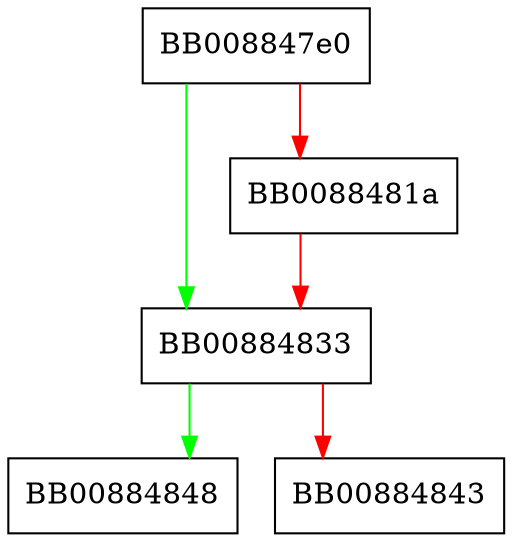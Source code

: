 digraph __dlopen {
  node [shape="box"];
  graph [splines=ortho];
  BB008847e0 -> BB00884833 [color="green"];
  BB008847e0 -> BB0088481a [color="red"];
  BB0088481a -> BB00884833 [color="red"];
  BB00884833 -> BB00884848 [color="green"];
  BB00884833 -> BB00884843 [color="red"];
}